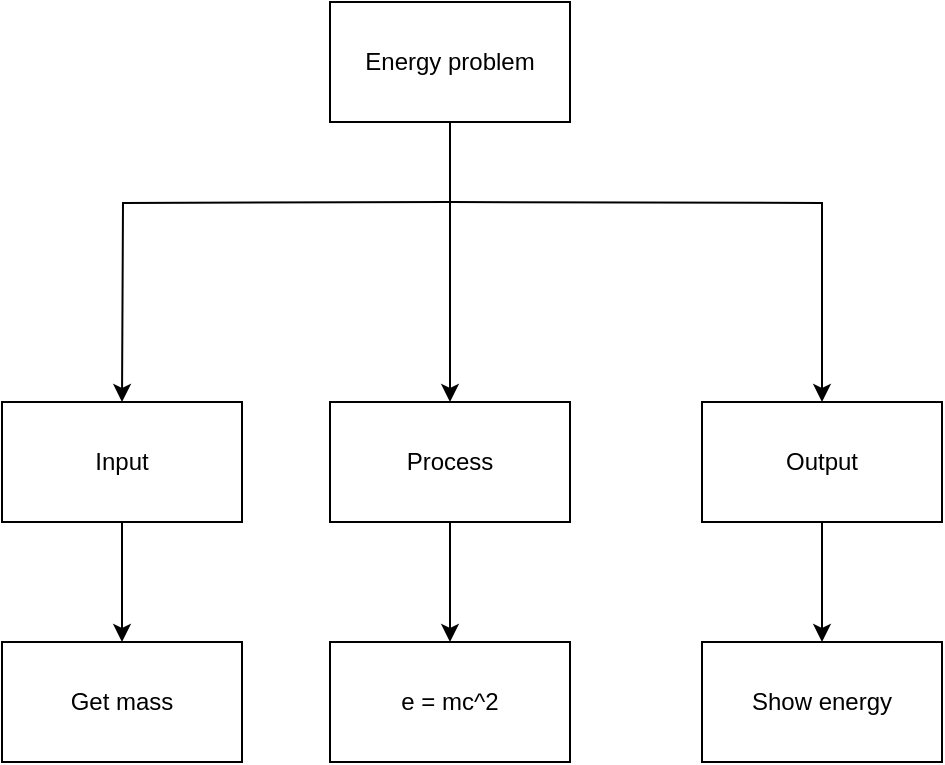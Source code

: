 <mxfile>
    <diagram id="FEKIXEywrA8AA2o9yKhR" name="Page-1">
        <mxGraphModel dx="834" dy="711" grid="1" gridSize="10" guides="1" tooltips="1" connect="1" arrows="1" fold="1" page="1" pageScale="1" pageWidth="827" pageHeight="1169" math="0" shadow="0">
            <root>
                <mxCell id="0"/>
                <mxCell id="1" parent="0"/>
                <mxCell id="3" style="edgeStyle=orthogonalEdgeStyle;html=1;rounded=0;" edge="1" parent="1">
                    <mxGeometry relative="1" as="geometry">
                        <mxPoint x="250" y="310" as="targetPoint"/>
                        <mxPoint x="414" y="210" as="sourcePoint"/>
                    </mxGeometry>
                </mxCell>
                <mxCell id="4" style="edgeStyle=orthogonalEdgeStyle;html=1;" edge="1" parent="1" source="2">
                    <mxGeometry relative="1" as="geometry">
                        <mxPoint x="414" y="310" as="targetPoint"/>
                    </mxGeometry>
                </mxCell>
                <mxCell id="7" style="edgeStyle=orthogonalEdgeStyle;html=1;entryX=0.5;entryY=0;entryDx=0;entryDy=0;rounded=0;" edge="1" parent="1" target="8">
                    <mxGeometry relative="1" as="geometry">
                        <mxPoint x="610" y="260" as="targetPoint"/>
                        <mxPoint x="414" y="210" as="sourcePoint"/>
                    </mxGeometry>
                </mxCell>
                <mxCell id="2" value="Energy problem" style="rounded=0;whiteSpace=wrap;html=1;" vertex="1" parent="1">
                    <mxGeometry x="354" y="110" width="120" height="60" as="geometry"/>
                </mxCell>
                <mxCell id="11" style="edgeStyle=orthogonalEdgeStyle;html=1;entryX=0.5;entryY=0;entryDx=0;entryDy=0;" edge="1" parent="1" source="5" target="12">
                    <mxGeometry relative="1" as="geometry">
                        <mxPoint x="414" y="420" as="targetPoint"/>
                    </mxGeometry>
                </mxCell>
                <mxCell id="5" value="Process" style="rounded=0;whiteSpace=wrap;html=1;" vertex="1" parent="1">
                    <mxGeometry x="354" y="310" width="120" height="60" as="geometry"/>
                </mxCell>
                <mxCell id="9" style="edgeStyle=orthogonalEdgeStyle;html=1;" edge="1" parent="1" source="6">
                    <mxGeometry relative="1" as="geometry">
                        <mxPoint x="250" y="430" as="targetPoint"/>
                    </mxGeometry>
                </mxCell>
                <mxCell id="6" value="Input" style="rounded=0;whiteSpace=wrap;html=1;" vertex="1" parent="1">
                    <mxGeometry x="190" y="310" width="120" height="60" as="geometry"/>
                </mxCell>
                <mxCell id="13" style="edgeStyle=orthogonalEdgeStyle;html=1;" edge="1" parent="1" source="8">
                    <mxGeometry relative="1" as="geometry">
                        <mxPoint x="600" y="430" as="targetPoint"/>
                    </mxGeometry>
                </mxCell>
                <mxCell id="8" value="Output" style="rounded=0;whiteSpace=wrap;html=1;" vertex="1" parent="1">
                    <mxGeometry x="540" y="310" width="120" height="60" as="geometry"/>
                </mxCell>
                <mxCell id="10" value="Get mass" style="rounded=0;whiteSpace=wrap;html=1;" vertex="1" parent="1">
                    <mxGeometry x="190" y="430" width="120" height="60" as="geometry"/>
                </mxCell>
                <mxCell id="12" value="e = mc^2" style="rounded=0;whiteSpace=wrap;html=1;" vertex="1" parent="1">
                    <mxGeometry x="354" y="430" width="120" height="60" as="geometry"/>
                </mxCell>
                <mxCell id="14" value="Show energy" style="rounded=0;whiteSpace=wrap;html=1;" vertex="1" parent="1">
                    <mxGeometry x="540" y="430" width="120" height="60" as="geometry"/>
                </mxCell>
            </root>
        </mxGraphModel>
    </diagram>
</mxfile>